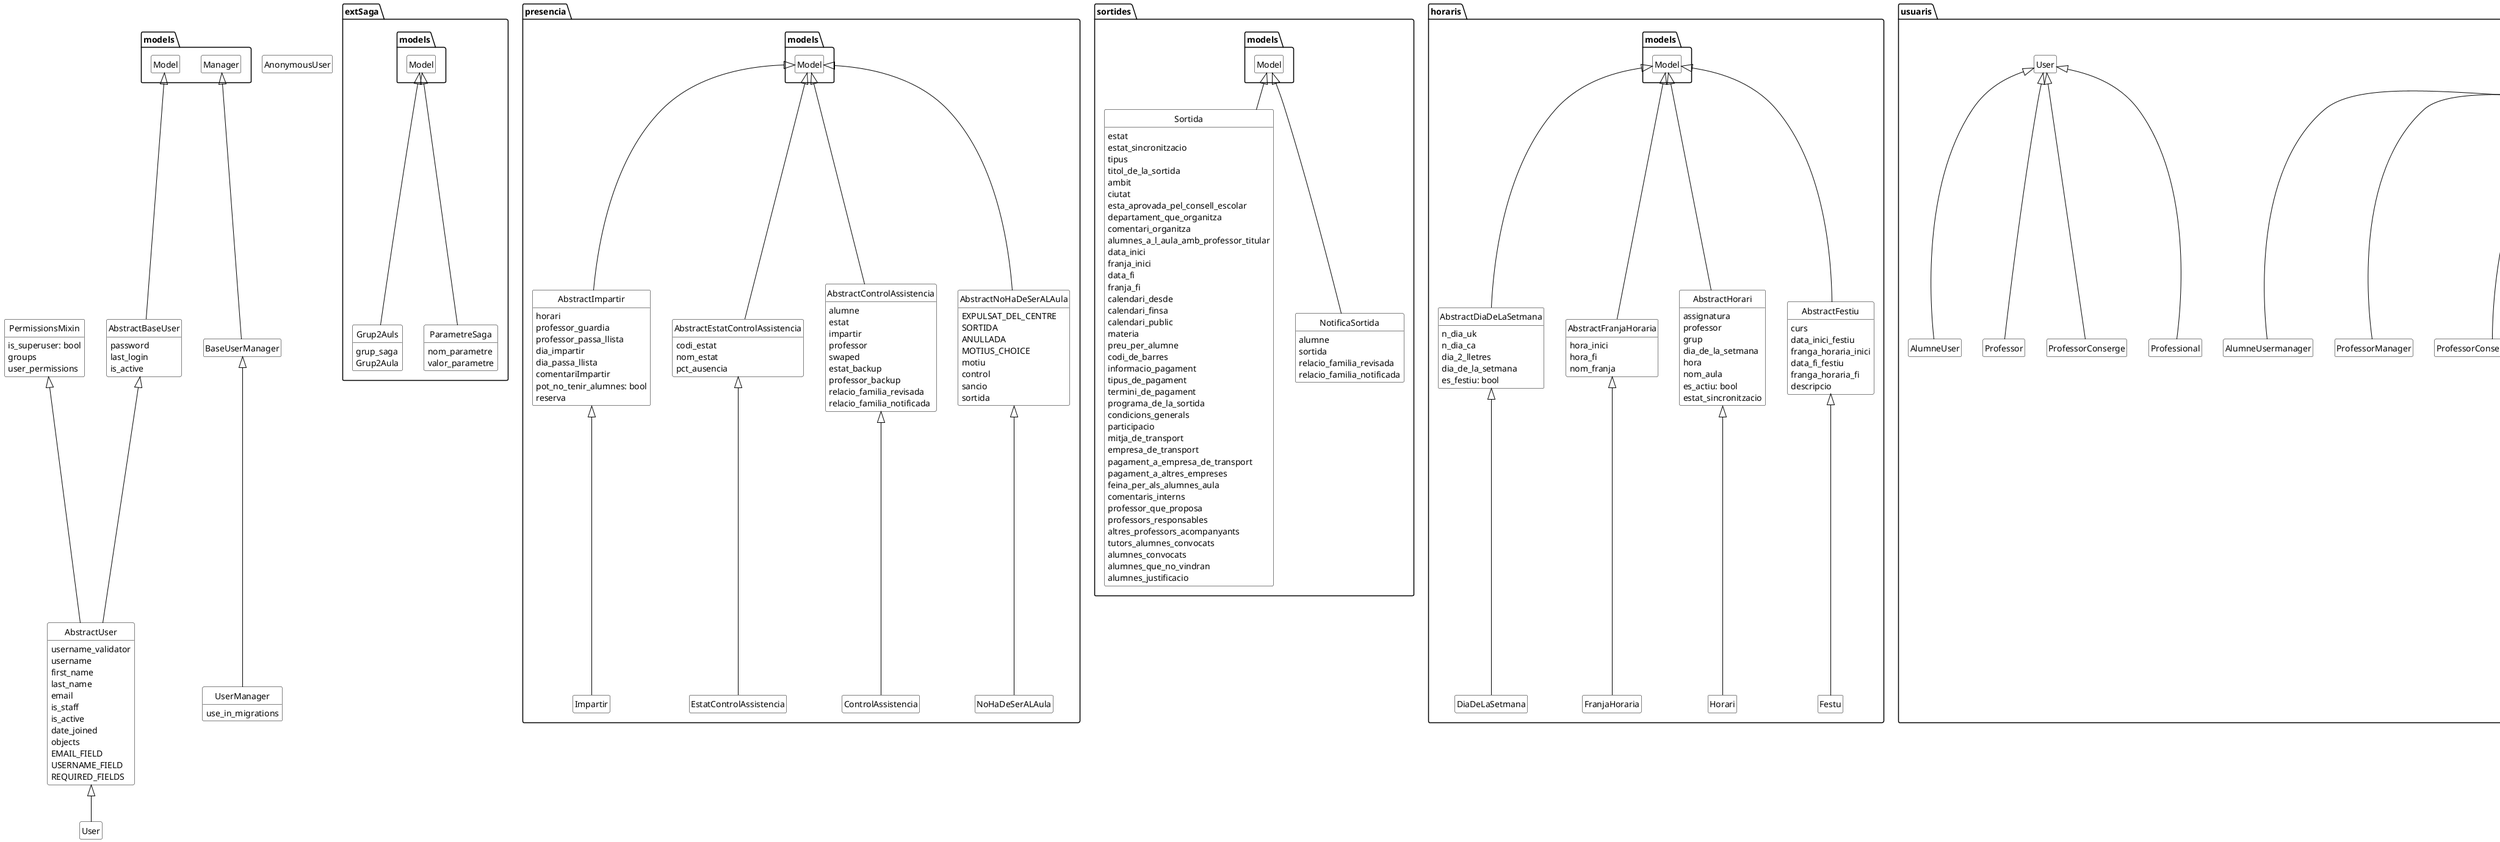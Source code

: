 @startuml

hide circle
hide empty members

skinparam class {
    BackgroundColor White
    BorderColor Black
    ArrowColor Black
}

package extSaga {
    class Grup2Auls extends models.Model  {
        grup_saga
        Grup2Aula
    }
    class ParametreSaga extends models.Model {
        nom_parametre
        valor_parametre
    }
}

package presencia {
    class AbstractImpartir extends models.Model {
        horari
        professor_guardia
        professor_passa_llista
        dia_impartir
        dia_passa_llista
        comentariImpartir
        pot_no_tenir_alumnes: bool
        reserva
    }
    class AbstractEstatControlAssistencia extends models.Model {
        codi_estat
        nom_estat
        pct_ausencia
    }
    class AbstractControlAssistencia extends models.Model {
        alumne
        estat
        impartir
        professor
        swaped
        estat_backup
        professor_backup
        relacio_familia_revisada
        relacio_familia_notificada
    }
    class AbstractNoHaDeSerALAula extends models.Model {
        EXPULSAT_DEL_CENTRE
        SORTIDA
        ANULLADA
        MOTIUS_CHOICE
        motiu
        control
        sancio
        sortida
    }
    class Impartir extends AbstractImpartir
    class EstatControlAssistencia extends AbstractEstatControlAssistencia
    class ControlAssistencia extends AbstractControlAssistencia
    class NoHaDeSerALAula extends AbstractNoHaDeSerALAula 
}

package sortides {
    class Sortida extends models.Model {
        estat
        estat_sincronitzacio
        tipus
        titol_de_la_sortida
        ambit
        ciutat
        esta_aprovada_pel_consell_escolar
        departament_que_organitza
        comentari_organitza
        alumnes_a_l_aula_amb_professor_titular
        data_inici
        franja_inici
        data_fi
        franja_fi
        calendari_desde
        calendari_finsa
        calendari_public
        materia
        preu_per_alumne
        codi_de_barres
        informacio_pagament
        tipus_de_pagament
        termini_de_pagament
        programa_de_la_sortida
        condicions_generals
        participacio
        mitja_de_transport
        empresa_de_transport
        pagament_a_empresa_de_transport
        pagament_a_altres_empreses
        feina_per_als_alumnes_aula
        comentaris_interns
        professor_que_proposa
        professors_responsables
        altres_professors_acompanyants
        tutors_alumnes_convocats
        alumnes_convocats
        alumnes_que_no_vindran
        alumnes_justificacio
    }
    class NotificaSortida extends models.Model {
        alumne
        sortida
        relacio_familia_revisada
        relacio_familia_notificada
    }
}

package horaris {
    class AbstractDiaDeLaSetmana extends models.Model {
        n_dia_uk
        n_dia_ca
        dia_2_lletres
        dia_de_la_setmana
        es_festiu: bool
    }
    class AbstractFranjaHoraria extends models.Model {
        hora_inici
        hora_fi
        nom_franja
    }
    class AbstractHorari extends models.Model {
        assignatura
        professor
        grup
        dia_de_la_setmana
        hora
        nom_aula
        es_actiu: bool
        estat_sincronitzacio
    }
    class AbstractFestiu extends models.Model {
        curs
        data_inici_festiu
        franga_horaria_inici
        data_fi_festiu
        franga_horaria_fi
        descripcio
    }

    class DiaDeLaSetmana extends AbstractDiaDeLaSetmana
    class FranjaHoraria extends AbstractFranjaHoraria
    class Horari extends AbstractHorari
    class Festu extends AbstractFestiu
}

package usuaris {
    class Departament extends AbstractDepartament
    class AlumneUsermanager extends models.Manager
    class AlumneUser extends User
    class ProfessorManager extends models.Manager
    class Professor extends User
    class ProfessorConsergeManager extends models.Manager
    class ProfessorConserge extends User
    class ProfessionalManager extends models.Manager
    class Professional extends User
    class Accio extends AbstractAccio
    class LoginUsuari extends AbstractLoginUsuari
    class OneTimePasswd extends AbstractOneTimePassword

    class AbstractDepartament extends models.Model {
        codi
        nom
    }

    class AbstractAccio extends models.Model {
        tipus
        usuari
        impersonated_from: User
        moment
        l4
        text
    }

    class AbstractLoginUsuari extends models.Model {
        exitos: bool
        usuari
        moment
        ip
    }
    class AbstractOneTimePassword extends models.Model {
        usuari
        moment_expedicio
        clau
        reintents
    }
}

package incidencies {
    class AbstractFrassesIncidenciaAula extends models.Model {
        tipus
        frase
    }
    class AbstractTipusSancio extends models.Model {
        tipus
        carta_slug
        justificar
    }
    class AbstractSancio extends models.Model {
        professor
        alumne
        tipus
        data_inici
        franja_inici
        data_fi
        data_carta
        motiu
        obra_expedient
        comentaris_cap_d_estudis
        signat
        impres
        relacio_familia_revisada
        relacio_familia_notificada
    }
    class AbstractExpulsio extends models.Model {
        estat
        professor_recull
        professor
        control_assistencia
        alumne
        dia_expulsio
        franja_expulsio
        motiu
        moment_comunicacio_a_tutors
        tutor_contactat_per_l_expulsio
        tramitacio_finalitzada
        comentaris_cap_d_estudis
        provoca_sancio
        es_expulsio_per_acumulacio_incidencies
        es_vigent
        relacio_familia_revisada
        relacio_familia_notificada
    }
    class AbstractTipusIncidencia extends models.Model {
        tipus
        es_informativa
        notificar_equip_directiu
    }
    class AbstractIncidencia extends models.Model {
        professional
        alumne
        tipus
        control_assistencia
        dia_incidencia
        franja_incidencia
        descripcio_incidencia
        provoca_expulsio
        es_vigent
        gestionada_pel_tutor: bool
        gestionada_pel_tutor_motiu
        professional_inicia
        provoca_sancio
        relacio_familia_revisada
        relacio_familia_notificada
    }

    class FrassesIncidenciaAula extends AbstractFrassesIncidenciaAula
    class TipusSancio extends AbstractTipusSancio
    class Sancio extends AbstractSancio
    class Expulsio extends AbstractExpulsio
    class TipusIncidencia extends AbstractTipusIncidencia
    class Incidencia extends AbstractIncidencia
}

class AbstractBaseUser extends models.Model {
    password
    last_login
    is_active
}

class PermissionsMixin {
    is_superuser: bool
    groups
    user_permissions
}

class AbstractUser extends AbstractBaseUser, PermissionsMixin {
    username_validator
    username
    first_name
    last_name
    email
    is_staff
    is_active
    date_joined
    objects
    EMAIL_FIELD
    USERNAME_FIELD
    REQUIRED_FIELDS
}

class User extends AbstractUser
class AnonymousUser

class BaseUserManager extends models.Manager
class UserManager extends BaseUserManager {
    use_in_migrations
}
@enduml
